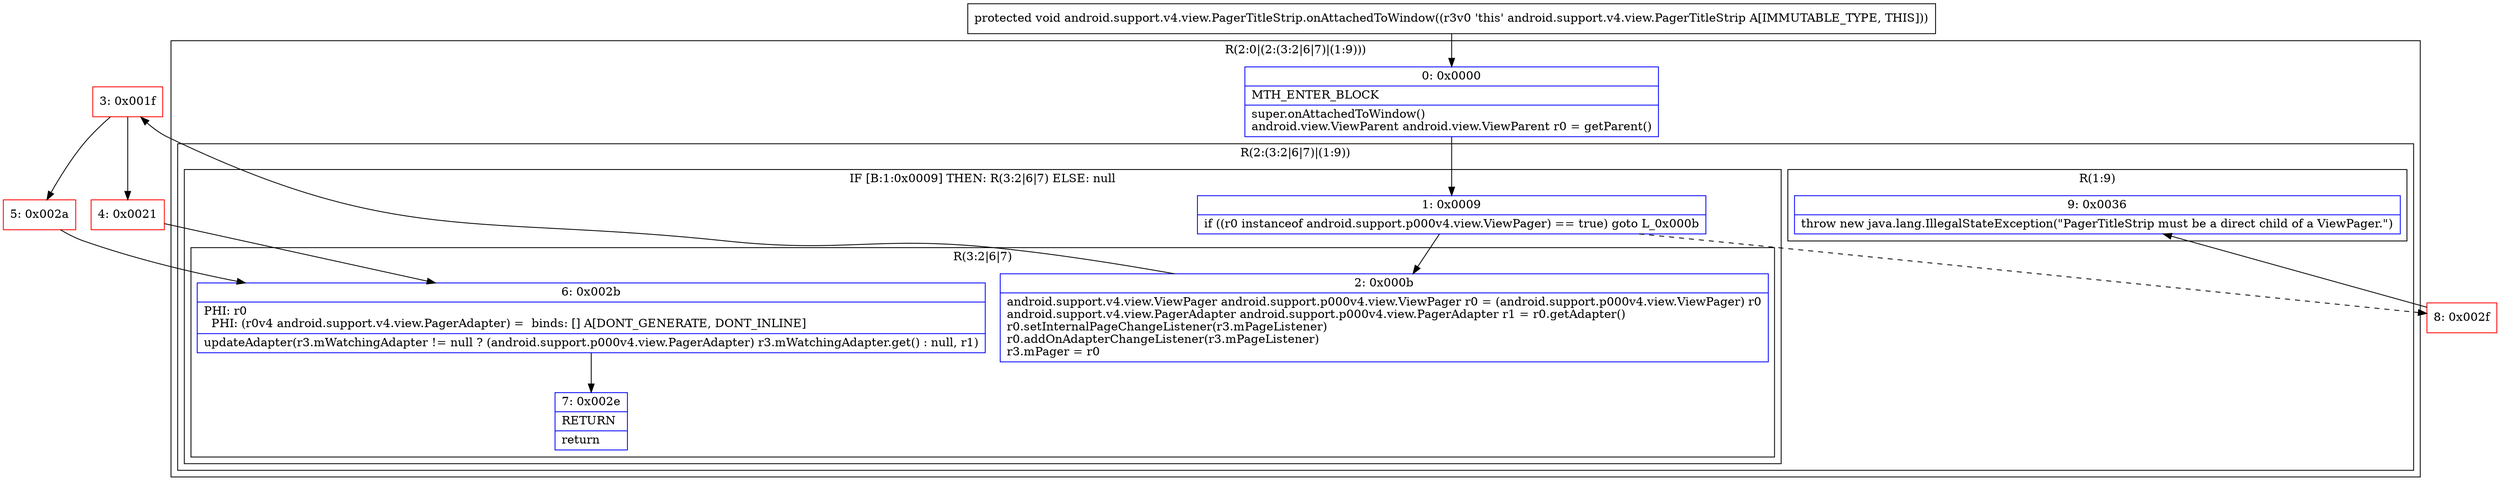 digraph "CFG forandroid.support.v4.view.PagerTitleStrip.onAttachedToWindow()V" {
subgraph cluster_Region_503895702 {
label = "R(2:0|(2:(3:2|6|7)|(1:9)))";
node [shape=record,color=blue];
Node_0 [shape=record,label="{0\:\ 0x0000|MTH_ENTER_BLOCK\l|super.onAttachedToWindow()\landroid.view.ViewParent android.view.ViewParent r0 = getParent()\l}"];
subgraph cluster_Region_1273920474 {
label = "R(2:(3:2|6|7)|(1:9))";
node [shape=record,color=blue];
subgraph cluster_IfRegion_1877661101 {
label = "IF [B:1:0x0009] THEN: R(3:2|6|7) ELSE: null";
node [shape=record,color=blue];
Node_1 [shape=record,label="{1\:\ 0x0009|if ((r0 instanceof android.support.p000v4.view.ViewPager) == true) goto L_0x000b\l}"];
subgraph cluster_Region_835209449 {
label = "R(3:2|6|7)";
node [shape=record,color=blue];
Node_2 [shape=record,label="{2\:\ 0x000b|android.support.v4.view.ViewPager android.support.p000v4.view.ViewPager r0 = (android.support.p000v4.view.ViewPager) r0\landroid.support.v4.view.PagerAdapter android.support.p000v4.view.PagerAdapter r1 = r0.getAdapter()\lr0.setInternalPageChangeListener(r3.mPageListener)\lr0.addOnAdapterChangeListener(r3.mPageListener)\lr3.mPager = r0\l}"];
Node_6 [shape=record,label="{6\:\ 0x002b|PHI: r0 \l  PHI: (r0v4 android.support.v4.view.PagerAdapter) =  binds: [] A[DONT_GENERATE, DONT_INLINE]\l|updateAdapter(r3.mWatchingAdapter != null ? (android.support.p000v4.view.PagerAdapter) r3.mWatchingAdapter.get() : null, r1)\l}"];
Node_7 [shape=record,label="{7\:\ 0x002e|RETURN\l|return\l}"];
}
}
subgraph cluster_Region_1367977690 {
label = "R(1:9)";
node [shape=record,color=blue];
Node_9 [shape=record,label="{9\:\ 0x0036|throw new java.lang.IllegalStateException(\"PagerTitleStrip must be a direct child of a ViewPager.\")\l}"];
}
}
}
Node_3 [shape=record,color=red,label="{3\:\ 0x001f}"];
Node_4 [shape=record,color=red,label="{4\:\ 0x0021}"];
Node_5 [shape=record,color=red,label="{5\:\ 0x002a}"];
Node_8 [shape=record,color=red,label="{8\:\ 0x002f}"];
MethodNode[shape=record,label="{protected void android.support.v4.view.PagerTitleStrip.onAttachedToWindow((r3v0 'this' android.support.v4.view.PagerTitleStrip A[IMMUTABLE_TYPE, THIS])) }"];
MethodNode -> Node_0;
Node_0 -> Node_1;
Node_1 -> Node_2;
Node_1 -> Node_8[style=dashed];
Node_2 -> Node_3;
Node_6 -> Node_7;
Node_3 -> Node_4;
Node_3 -> Node_5;
Node_4 -> Node_6;
Node_5 -> Node_6;
Node_8 -> Node_9;
}

